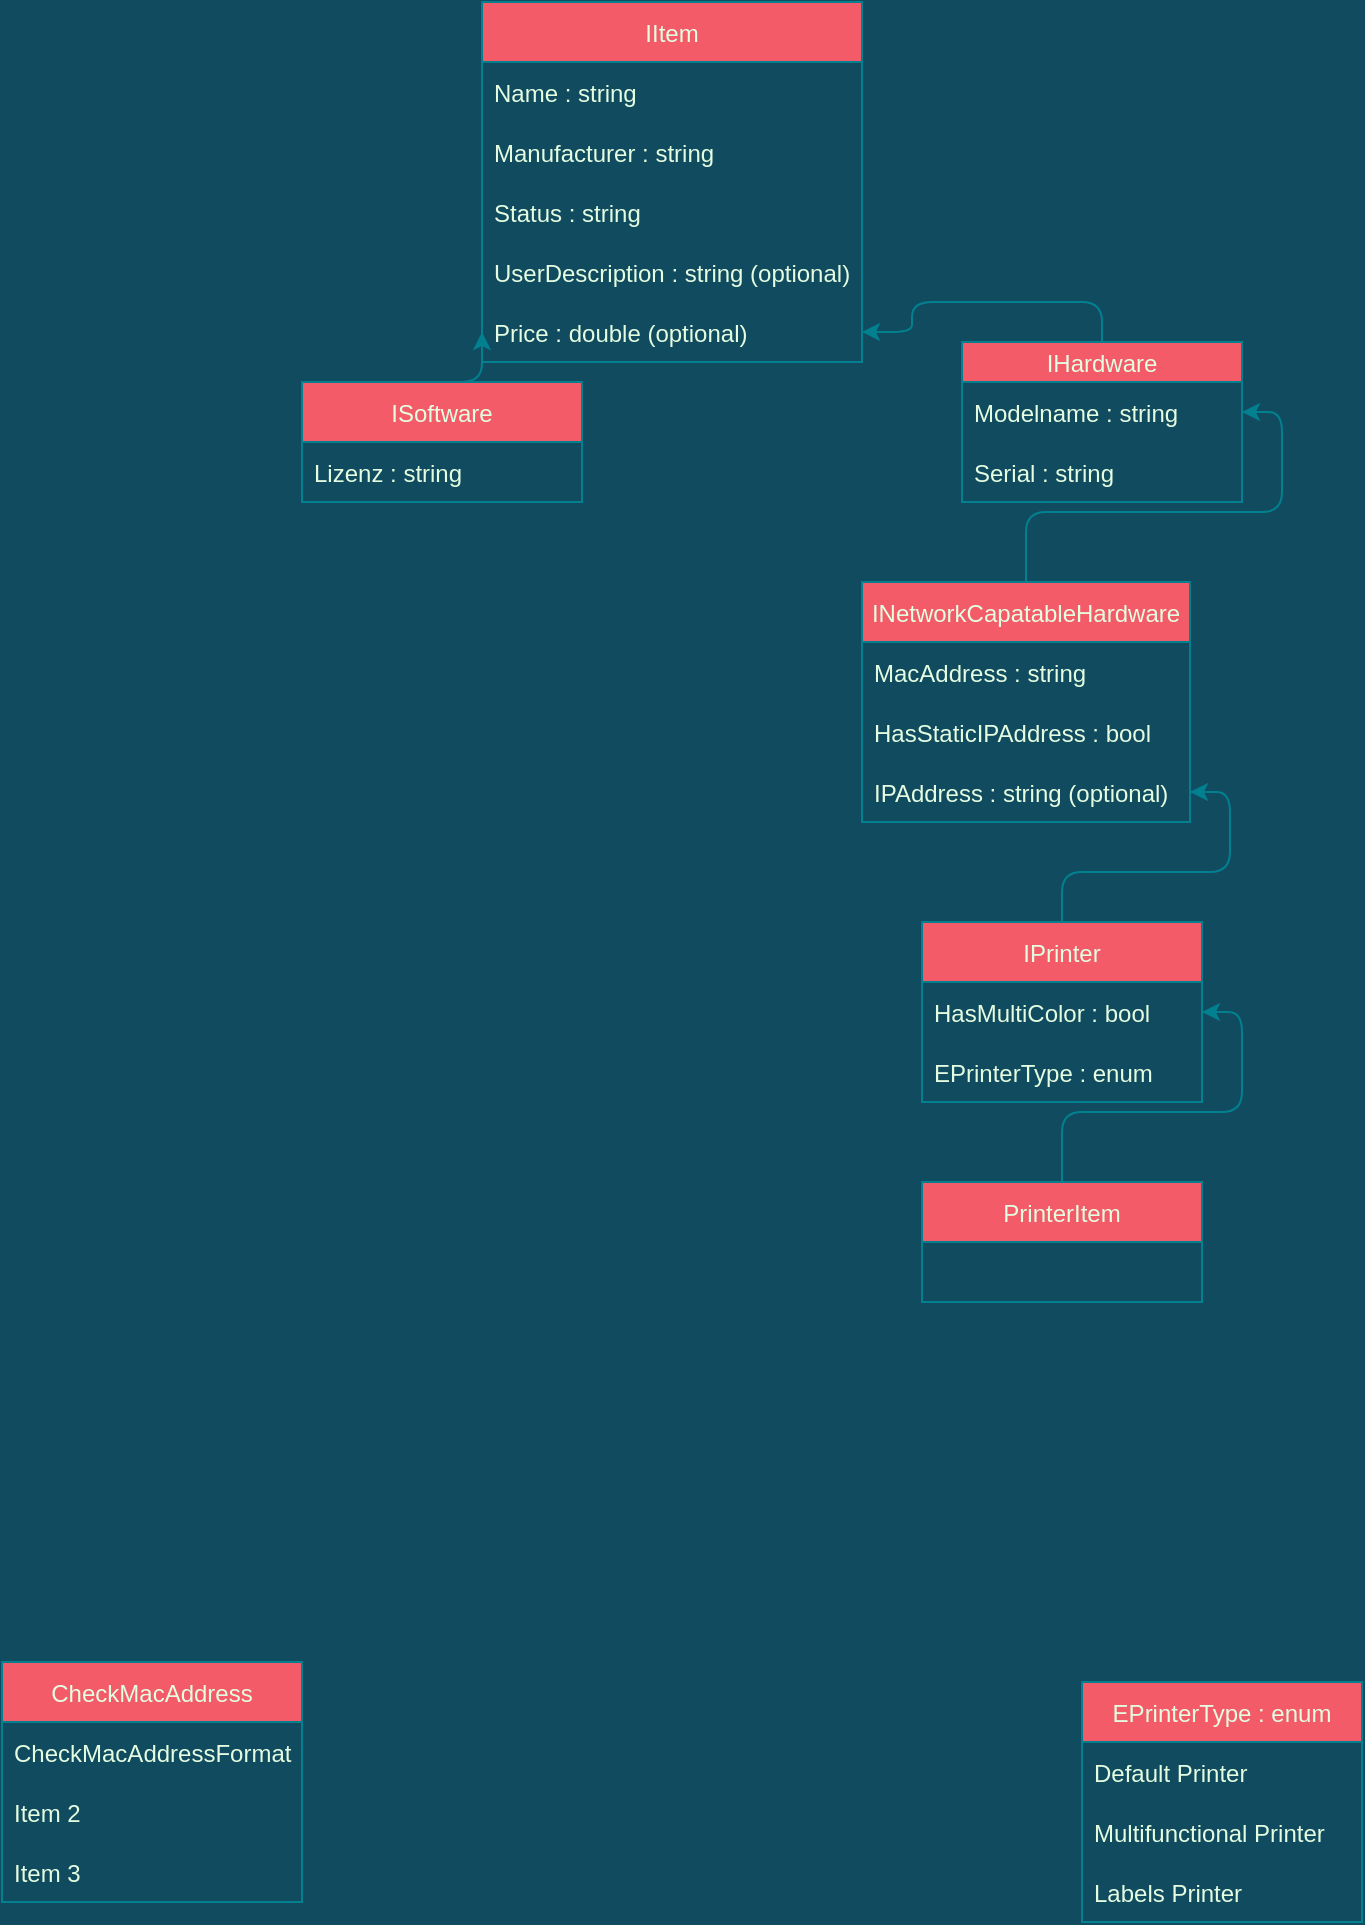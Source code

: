 <mxfile version="15.8.7" type="device"><diagram id="7Ur2pPbs6BE1l3sUnDA9" name="Page-1"><mxGraphModel dx="1185" dy="714" grid="1" gridSize="10" guides="1" tooltips="1" connect="1" arrows="1" fold="1" page="1" pageScale="1" pageWidth="827" pageHeight="1169" background="#114B5F" math="0" shadow="0"><root><mxCell id="0"/><mxCell id="1" parent="0"/><mxCell id="8CZ5f4BPzmlXcYkhe0HH-2" style="edgeStyle=orthogonalEdgeStyle;curved=0;rounded=1;orthogonalLoop=1;jettySize=auto;html=1;exitX=0.5;exitY=0;exitDx=0;exitDy=0;entryX=1;entryY=0.5;entryDx=0;entryDy=0;fontColor=#E4FDE1;strokeColor=#028090;fillColor=#F45B69;labelBackgroundColor=#114B5F;" parent="1" source="ClBlshntLixr6RdZMyuX-2" target="8CZ5f4BPzmlXcYkhe0HH-1" edge="1"><mxGeometry relative="1" as="geometry"/></mxCell><mxCell id="ClBlshntLixr6RdZMyuX-2" value="IHardware" style="swimlane;fontStyle=0;childLayout=stackLayout;horizontal=1;startSize=20;horizontalStack=0;resizeParent=1;resizeParentMax=0;resizeLast=0;collapsible=1;marginBottom=0;fillColor=#F45B69;strokeColor=#028090;fontColor=#E4FDE1;" parent="1" vertex="1"><mxGeometry x="590" y="210" width="140" height="80" as="geometry"/></mxCell><mxCell id="ClBlshntLixr6RdZMyuX-5" value="Modelname : string" style="text;strokeColor=none;fillColor=none;align=left;verticalAlign=middle;spacingLeft=4;spacingRight=4;overflow=hidden;points=[[0,0.5],[1,0.5]];portConstraint=eastwest;rotatable=0;fontColor=#E4FDE1;" parent="ClBlshntLixr6RdZMyuX-2" vertex="1"><mxGeometry y="20" width="140" height="30" as="geometry"/></mxCell><mxCell id="ClBlshntLixr6RdZMyuX-18" value="Serial : string" style="text;strokeColor=none;fillColor=none;align=left;verticalAlign=middle;spacingLeft=4;spacingRight=4;overflow=hidden;points=[[0,0.5],[1,0.5]];portConstraint=eastwest;rotatable=0;fontColor=#E4FDE1;" parent="ClBlshntLixr6RdZMyuX-2" vertex="1"><mxGeometry y="50" width="140" height="30" as="geometry"/></mxCell><mxCell id="ClBlshntLixr6RdZMyuX-7" value="CheckMacAddress" style="swimlane;fontStyle=0;childLayout=stackLayout;horizontal=1;startSize=30;horizontalStack=0;resizeParent=1;resizeParentMax=0;resizeLast=0;collapsible=1;marginBottom=0;fillColor=#F45B69;strokeColor=#028090;fontColor=#E4FDE1;" parent="1" vertex="1"><mxGeometry x="110" y="870" width="150" height="120" as="geometry"/></mxCell><mxCell id="ClBlshntLixr6RdZMyuX-8" value="CheckMacAddressFormat" style="text;strokeColor=none;fillColor=none;align=left;verticalAlign=middle;spacingLeft=4;spacingRight=4;overflow=hidden;points=[[0,0.5],[1,0.5]];portConstraint=eastwest;rotatable=0;fontColor=#E4FDE1;" parent="ClBlshntLixr6RdZMyuX-7" vertex="1"><mxGeometry y="30" width="150" height="30" as="geometry"/></mxCell><mxCell id="ClBlshntLixr6RdZMyuX-9" value="Item 2" style="text;strokeColor=none;fillColor=none;align=left;verticalAlign=middle;spacingLeft=4;spacingRight=4;overflow=hidden;points=[[0,0.5],[1,0.5]];portConstraint=eastwest;rotatable=0;fontColor=#E4FDE1;" parent="ClBlshntLixr6RdZMyuX-7" vertex="1"><mxGeometry y="60" width="150" height="30" as="geometry"/></mxCell><mxCell id="ClBlshntLixr6RdZMyuX-10" value="Item 3" style="text;strokeColor=none;fillColor=none;align=left;verticalAlign=middle;spacingLeft=4;spacingRight=4;overflow=hidden;points=[[0,0.5],[1,0.5]];portConstraint=eastwest;rotatable=0;fontColor=#E4FDE1;" parent="ClBlshntLixr6RdZMyuX-7" vertex="1"><mxGeometry y="90" width="150" height="30" as="geometry"/></mxCell><mxCell id="ClBlshntLixr6RdZMyuX-32" style="edgeStyle=orthogonalEdgeStyle;curved=0;rounded=1;sketch=0;orthogonalLoop=1;jettySize=auto;html=1;exitX=0.5;exitY=0;exitDx=0;exitDy=0;entryX=1;entryY=0.5;entryDx=0;entryDy=0;fontColor=#E4FDE1;strokeColor=#028090;fillColor=#F45B69;labelBackgroundColor=#114B5F;" parent="1" source="ClBlshntLixr6RdZMyuX-12" target="ClBlshntLixr6RdZMyuX-22" edge="1"><mxGeometry relative="1" as="geometry"/></mxCell><mxCell id="ClBlshntLixr6RdZMyuX-12" value="IPrinter" style="swimlane;fontStyle=0;childLayout=stackLayout;horizontal=1;startSize=30;horizontalStack=0;resizeParent=1;resizeParentMax=0;resizeLast=0;collapsible=1;marginBottom=0;fillColor=#F45B69;strokeColor=#028090;fontColor=#E4FDE1;" parent="1" vertex="1"><mxGeometry x="570" y="500" width="140" height="90" as="geometry"/></mxCell><mxCell id="ClBlshntLixr6RdZMyuX-33" value="HasMultiColor : bool" style="text;strokeColor=none;fillColor=none;align=left;verticalAlign=middle;spacingLeft=4;spacingRight=4;overflow=hidden;points=[[0,0.5],[1,0.5]];portConstraint=eastwest;rotatable=0;fontColor=#E4FDE1;" parent="ClBlshntLixr6RdZMyuX-12" vertex="1"><mxGeometry y="30" width="140" height="30" as="geometry"/></mxCell><mxCell id="B899cck5GeUV_qZpdVfN-11" value="EPrinterType : enum" style="text;strokeColor=none;fillColor=none;align=left;verticalAlign=middle;spacingLeft=4;spacingRight=4;overflow=hidden;points=[[0,0.5],[1,0.5]];portConstraint=eastwest;rotatable=0;fontColor=#E4FDE1;" parent="ClBlshntLixr6RdZMyuX-12" vertex="1"><mxGeometry y="60" width="140" height="30" as="geometry"/></mxCell><mxCell id="B899cck5GeUV_qZpdVfN-10" style="edgeStyle=orthogonalEdgeStyle;curved=0;rounded=1;sketch=0;orthogonalLoop=1;jettySize=auto;html=1;exitX=0.5;exitY=0;exitDx=0;exitDy=0;entryX=1;entryY=0.5;entryDx=0;entryDy=0;fontColor=#E4FDE1;strokeColor=#028090;fillColor=#F45B69;" parent="1" source="ClBlshntLixr6RdZMyuX-19" target="ClBlshntLixr6RdZMyuX-5" edge="1"><mxGeometry relative="1" as="geometry"/></mxCell><mxCell id="ClBlshntLixr6RdZMyuX-19" value="INetworkCapatableHardware" style="swimlane;fontStyle=0;childLayout=stackLayout;horizontal=1;startSize=30;horizontalStack=0;resizeParent=1;resizeParentMax=0;resizeLast=0;collapsible=1;marginBottom=0;fillColor=#F45B69;strokeColor=#028090;fontColor=#E4FDE1;" parent="1" vertex="1"><mxGeometry x="540" y="330" width="164" height="120" as="geometry"/></mxCell><mxCell id="ClBlshntLixr6RdZMyuX-20" value="MacAddress : string" style="text;strokeColor=none;fillColor=none;align=left;verticalAlign=middle;spacingLeft=4;spacingRight=4;overflow=hidden;points=[[0,0.5],[1,0.5]];portConstraint=eastwest;rotatable=0;fontColor=#E4FDE1;" parent="ClBlshntLixr6RdZMyuX-19" vertex="1"><mxGeometry y="30" width="164" height="30" as="geometry"/></mxCell><mxCell id="ClBlshntLixr6RdZMyuX-21" value="HasStaticIPAddress : bool" style="text;strokeColor=none;fillColor=none;align=left;verticalAlign=middle;spacingLeft=4;spacingRight=4;overflow=hidden;points=[[0,0.5],[1,0.5]];portConstraint=eastwest;rotatable=0;fontColor=#E4FDE1;" parent="ClBlshntLixr6RdZMyuX-19" vertex="1"><mxGeometry y="60" width="164" height="30" as="geometry"/></mxCell><mxCell id="ClBlshntLixr6RdZMyuX-22" value="IPAddress : string (optional)" style="text;strokeColor=none;fillColor=none;align=left;verticalAlign=middle;spacingLeft=4;spacingRight=4;overflow=hidden;points=[[0,0.5],[1,0.5]];portConstraint=eastwest;rotatable=0;fontColor=#E4FDE1;" parent="ClBlshntLixr6RdZMyuX-19" vertex="1"><mxGeometry y="90" width="164" height="30" as="geometry"/></mxCell><mxCell id="ClBlshntLixr6RdZMyuX-25" value="IItem" style="swimlane;fontStyle=0;childLayout=stackLayout;horizontal=1;startSize=30;horizontalStack=0;resizeParent=1;resizeParentMax=0;resizeLast=0;collapsible=1;marginBottom=0;fillColor=#F45B69;strokeColor=#028090;fontColor=#E4FDE1;" parent="1" vertex="1"><mxGeometry x="350" y="40" width="190" height="180" as="geometry"/></mxCell><mxCell id="ClBlshntLixr6RdZMyuX-26" value="Name : string" style="text;strokeColor=none;fillColor=none;align=left;verticalAlign=middle;spacingLeft=4;spacingRight=4;overflow=hidden;points=[[0,0.5],[1,0.5]];portConstraint=eastwest;rotatable=0;fontColor=#E4FDE1;" parent="ClBlshntLixr6RdZMyuX-25" vertex="1"><mxGeometry y="30" width="190" height="30" as="geometry"/></mxCell><mxCell id="ClBlshntLixr6RdZMyuX-28" value="Manufacturer : string" style="text;strokeColor=none;fillColor=none;align=left;verticalAlign=middle;spacingLeft=4;spacingRight=4;overflow=hidden;points=[[0,0.5],[1,0.5]];portConstraint=eastwest;rotatable=0;fontColor=#E4FDE1;" parent="ClBlshntLixr6RdZMyuX-25" vertex="1"><mxGeometry y="60" width="190" height="30" as="geometry"/></mxCell><mxCell id="B899cck5GeUV_qZpdVfN-12" value="Status : string" style="text;strokeColor=none;fillColor=none;align=left;verticalAlign=middle;spacingLeft=4;spacingRight=4;overflow=hidden;points=[[0,0.5],[1,0.5]];portConstraint=eastwest;rotatable=0;fontColor=#E4FDE1;" parent="ClBlshntLixr6RdZMyuX-25" vertex="1"><mxGeometry y="90" width="190" height="30" as="geometry"/></mxCell><mxCell id="ClBlshntLixr6RdZMyuX-27" value="UserDescription : string (optional)" style="text;strokeColor=none;fillColor=none;align=left;verticalAlign=middle;spacingLeft=4;spacingRight=4;overflow=hidden;points=[[0,0.5],[1,0.5]];portConstraint=eastwest;rotatable=0;fontColor=#E4FDE1;" parent="ClBlshntLixr6RdZMyuX-25" vertex="1"><mxGeometry y="120" width="190" height="30" as="geometry"/></mxCell><mxCell id="8CZ5f4BPzmlXcYkhe0HH-1" value="Price : double (optional)" style="text;strokeColor=none;fillColor=none;align=left;verticalAlign=middle;spacingLeft=4;spacingRight=4;overflow=hidden;points=[[0,0.5],[1,0.5]];portConstraint=eastwest;rotatable=0;fontColor=#E4FDE1;" parent="ClBlshntLixr6RdZMyuX-25" vertex="1"><mxGeometry y="150" width="190" height="30" as="geometry"/></mxCell><mxCell id="8CZ5f4BPzmlXcYkhe0HH-7" style="edgeStyle=orthogonalEdgeStyle;curved=0;rounded=1;orthogonalLoop=1;jettySize=auto;html=1;exitX=0.5;exitY=0;exitDx=0;exitDy=0;entryX=0;entryY=0.5;entryDx=0;entryDy=0;fontColor=#E4FDE1;strokeColor=#028090;fillColor=#F45B69;labelBackgroundColor=#114B5F;" parent="1" source="8CZ5f4BPzmlXcYkhe0HH-3" target="8CZ5f4BPzmlXcYkhe0HH-1" edge="1"><mxGeometry relative="1" as="geometry"/></mxCell><mxCell id="8CZ5f4BPzmlXcYkhe0HH-3" value="ISoftware" style="swimlane;fontStyle=0;childLayout=stackLayout;horizontal=1;startSize=30;horizontalStack=0;resizeParent=1;resizeParentMax=0;resizeLast=0;collapsible=1;marginBottom=0;rounded=0;fontColor=#E4FDE1;strokeColor=#028090;fillColor=#F45B69;" parent="1" vertex="1"><mxGeometry x="260" y="230" width="140" height="60" as="geometry"/></mxCell><mxCell id="8CZ5f4BPzmlXcYkhe0HH-4" value="Lizenz : string" style="text;strokeColor=none;fillColor=none;align=left;verticalAlign=middle;spacingLeft=4;spacingRight=4;overflow=hidden;points=[[0,0.5],[1,0.5]];portConstraint=eastwest;rotatable=0;rounded=0;fontColor=#E4FDE1;" parent="8CZ5f4BPzmlXcYkhe0HH-3" vertex="1"><mxGeometry y="30" width="140" height="30" as="geometry"/></mxCell><mxCell id="B899cck5GeUV_qZpdVfN-1" value="EPrinterType : enum" style="swimlane;fontStyle=0;childLayout=stackLayout;horizontal=1;startSize=30;horizontalStack=0;resizeParent=1;resizeParentMax=0;resizeLast=0;collapsible=1;marginBottom=0;fillColor=#F45B69;strokeColor=#028090;fontColor=#E4FDE1;" parent="1" vertex="1"><mxGeometry x="650" y="880" width="140" height="120" as="geometry"/></mxCell><mxCell id="B899cck5GeUV_qZpdVfN-3" value="Default Printer" style="text;strokeColor=none;fillColor=none;align=left;verticalAlign=middle;spacingLeft=4;spacingRight=4;overflow=hidden;points=[[0,0.5],[1,0.5]];portConstraint=eastwest;rotatable=0;fontColor=#E4FDE1;" parent="B899cck5GeUV_qZpdVfN-1" vertex="1"><mxGeometry y="30" width="140" height="30" as="geometry"/></mxCell><mxCell id="B899cck5GeUV_qZpdVfN-4" value="Multifunctional Printer" style="text;strokeColor=none;fillColor=none;align=left;verticalAlign=middle;spacingLeft=4;spacingRight=4;overflow=hidden;points=[[0,0.5],[1,0.5]];portConstraint=eastwest;rotatable=0;fontColor=#E4FDE1;" parent="B899cck5GeUV_qZpdVfN-1" vertex="1"><mxGeometry y="60" width="140" height="30" as="geometry"/></mxCell><mxCell id="B899cck5GeUV_qZpdVfN-2" value="Labels Printer" style="text;strokeColor=none;fillColor=none;align=left;verticalAlign=middle;spacingLeft=4;spacingRight=4;overflow=hidden;points=[[0,0.5],[1,0.5]];portConstraint=eastwest;rotatable=0;fontColor=#E4FDE1;" parent="B899cck5GeUV_qZpdVfN-1" vertex="1"><mxGeometry y="90" width="140" height="30" as="geometry"/></mxCell><mxCell id="B899cck5GeUV_qZpdVfN-9" style="edgeStyle=orthogonalEdgeStyle;curved=0;rounded=1;sketch=0;orthogonalLoop=1;jettySize=auto;html=1;exitX=0.5;exitY=0;exitDx=0;exitDy=0;entryX=1;entryY=0.5;entryDx=0;entryDy=0;fontColor=#E4FDE1;strokeColor=#028090;fillColor=#F45B69;" parent="1" source="B899cck5GeUV_qZpdVfN-6" target="ClBlshntLixr6RdZMyuX-33" edge="1"><mxGeometry relative="1" as="geometry"/></mxCell><mxCell id="B899cck5GeUV_qZpdVfN-6" value="PrinterItem" style="swimlane;fontStyle=0;childLayout=stackLayout;horizontal=1;startSize=30;horizontalStack=0;resizeParent=1;resizeParentMax=0;resizeLast=0;collapsible=1;marginBottom=0;fillColor=#F45B69;strokeColor=#028090;fontColor=#E4FDE1;" parent="1" vertex="1"><mxGeometry x="570" y="630" width="140" height="60" as="geometry"/></mxCell></root></mxGraphModel></diagram></mxfile>